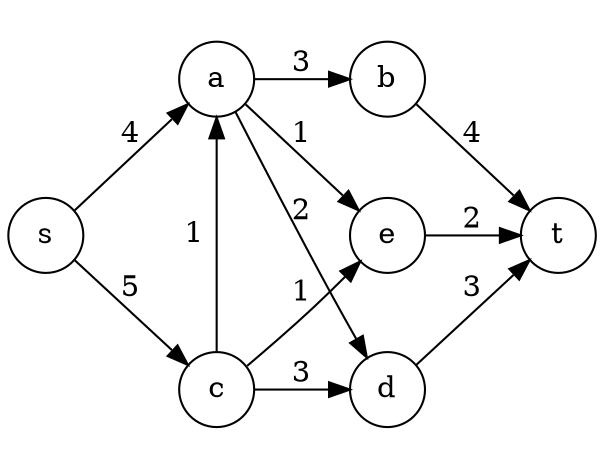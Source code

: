 digraph g {
    rankdir=LR;
    node [shape = circle];
    subgraph cluster_1 {
        a->b [ label = "3" ];
        color=white;
    }

    subgraph cluster_2 {
        e
        color=white;
    }

    subgraph cluster_3 {
        c->d [ label = "3" ];
        color=white;
    }
    s->a [ label = "4" ];
    b->t [ label = "4" ];
    s->c [ label = "5" ];
    d->t [ label = "3" ];
    a->d [ label = "2" ];
    c->a [ label = "1" ];
    a->e [ label = "1" ];
    c->e [ label = "1" ];
    e->t [ label = "2" ];
}
